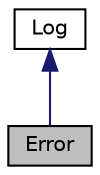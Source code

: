 digraph "Error"
{
  edge [fontname="Helvetica",fontsize="10",labelfontname="Helvetica",labelfontsize="10"];
  node [fontname="Helvetica",fontsize="10",shape=record];
  Node4 [label="Error",height=0.2,width=0.4,color="black", fillcolor="grey75", style="filled", fontcolor="black"];
  Node5 -> Node4 [dir="back",color="midnightblue",fontsize="10",style="solid",fontname="Helvetica"];
  Node5 [label="Log",height=0.2,width=0.4,color="black", fillcolor="white", style="filled",URL="$class_w_a_f_f_l_e_1_1_framework_1_1_i_o_1_1_log.html"];
}
